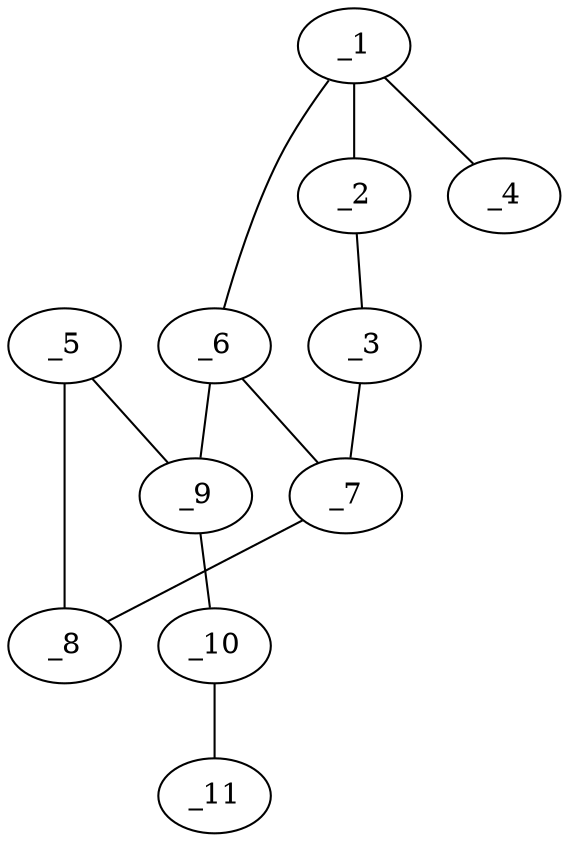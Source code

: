 graph molid692011 {
	_1	 [charge=0,
		chem=1,
		symbol="C  ",
		x="5.1893",
		y="0.2295"];
	_2	 [charge=0,
		chem=4,
		symbol="N  ",
		x="5.7771",
		y="-0.5795"];
	_1 -- _2	 [valence=2];
	_4	 [charge=0,
		chem=1,
		symbol="C  ",
		x="5.4983",
		y="1.1806"];
	_1 -- _4	 [valence=1];
	_6	 [charge=0,
		chem=1,
		symbol="C  ",
		x="4.2382",
		y="-0.0795"];
	_1 -- _6	 [valence=1];
	_3	 [charge=0,
		chem=4,
		symbol="N  ",
		x="5.1893",
		y="-1.3885"];
	_2 -- _3	 [valence=1];
	_7	 [charge=0,
		chem=1,
		symbol="C  ",
		x="4.2382",
		y="-1.0795"];
	_3 -- _7	 [valence=1];
	_5	 [charge=0,
		chem=4,
		symbol="N  ",
		x="2.6994",
		y="-0.5795"];
	_8	 [charge=0,
		chem=4,
		symbol="N  ",
		x="3.2872",
		y="-1.3885"];
	_5 -- _8	 [valence=1];
	_9	 [charge=0,
		chem=1,
		symbol="C  ",
		x="3.2872",
		y="0.2295"];
	_5 -- _9	 [valence=2];
	_6 -- _7	 [valence=2];
	_6 -- _9	 [valence=1];
	_7 -- _8	 [valence=1];
	_10	 [charge=0,
		chem=5,
		symbol="S  ",
		x="2.9781",
		y="1.1806"];
	_9 -- _10	 [valence=1];
	_11	 [charge=0,
		chem=1,
		symbol="C  ",
		x=2,
		y="1.3885"];
	_10 -- _11	 [valence=1];
}
